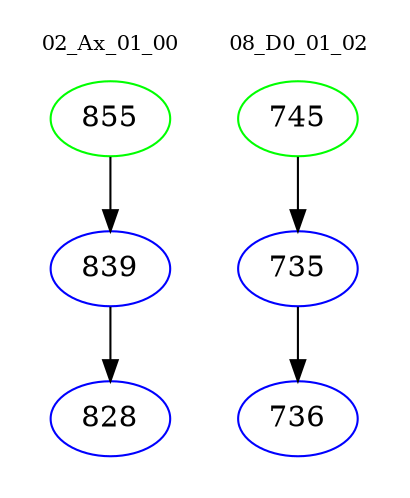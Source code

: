digraph{
subgraph cluster_0 {
color = white
label = "02_Ax_01_00";
fontsize=10;
T0_855 [label="855", color="green"]
T0_855 -> T0_839 [color="black"]
T0_839 [label="839", color="blue"]
T0_839 -> T0_828 [color="black"]
T0_828 [label="828", color="blue"]
}
subgraph cluster_1 {
color = white
label = "08_D0_01_02";
fontsize=10;
T1_745 [label="745", color="green"]
T1_745 -> T1_735 [color="black"]
T1_735 [label="735", color="blue"]
T1_735 -> T1_736 [color="black"]
T1_736 [label="736", color="blue"]
}
}

